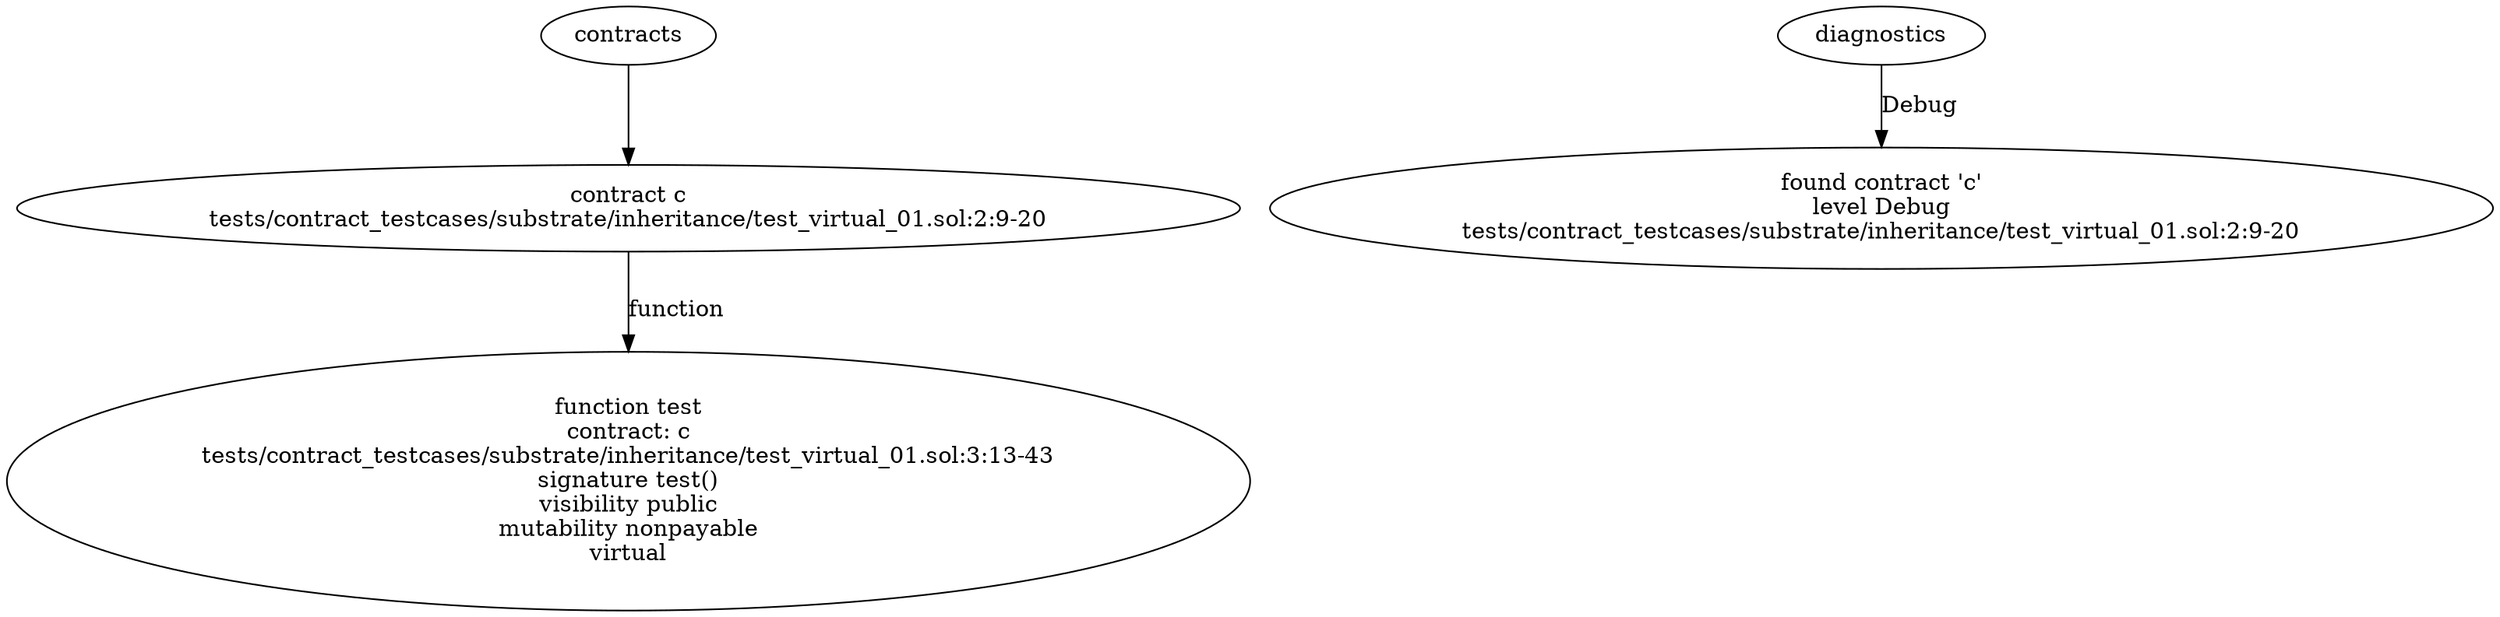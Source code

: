 strict digraph "tests/contract_testcases/substrate/inheritance/test_virtual_01.sol" {
	contract [label="contract c\ntests/contract_testcases/substrate/inheritance/test_virtual_01.sol:2:9-20"]
	test [label="function test\ncontract: c\ntests/contract_testcases/substrate/inheritance/test_virtual_01.sol:3:13-43\nsignature test()\nvisibility public\nmutability nonpayable\nvirtual"]
	diagnostic [label="found contract 'c'\nlevel Debug\ntests/contract_testcases/substrate/inheritance/test_virtual_01.sol:2:9-20"]
	contracts -> contract
	contract -> test [label="function"]
	diagnostics -> diagnostic [label="Debug"]
}
